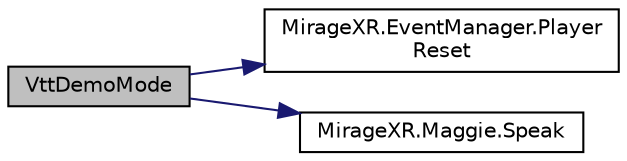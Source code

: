digraph "VttDemoMode"
{
 // INTERACTIVE_SVG=YES
 // LATEX_PDF_SIZE
  edge [fontname="Helvetica",fontsize="10",labelfontname="Helvetica",labelfontsize="10"];
  node [fontname="Helvetica",fontsize="10",shape=record];
  rankdir="LR";
  Node1 [label="VttDemoMode",height=0.2,width=0.4,color="black", fillcolor="grey75", style="filled", fontcolor="black",tooltip="Load VTT Demo activity."];
  Node1 -> Node2 [color="midnightblue",fontsize="10",style="solid",fontname="Helvetica"];
  Node2 [label="MirageXR.EventManager.Player\lReset",height=0.2,width=0.4,color="black", fillcolor="white", style="filled",URL="$class_mirage_x_r_1_1_event_manager.html#ae8f19508c84093bdfcd7d98c6044dd20",tooltip="Reset MirageXR player."];
  Node1 -> Node3 [color="midnightblue",fontsize="10",style="solid",fontname="Helvetica"];
  Node3 [label="MirageXR.Maggie.Speak",height=0.2,width=0.4,color="black", fillcolor="white", style="filled",URL="$class_mirage_x_r_1_1_maggie.html#a6b7cce3128e898af11d75ef7f5202a56",tooltip="Speak out text."];
}

